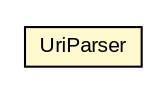 #!/usr/local/bin/dot
#
# Class diagram 
# Generated by UMLGraph version R5_6-24-gf6e263 (http://www.umlgraph.org/)
#

digraph G {
	edge [fontname="arial",fontsize=10,labelfontname="arial",labelfontsize=10];
	node [fontname="arial",fontsize=10,shape=plaintext];
	nodesep=0.25;
	ranksep=0.5;
	rankdir=LR;
	// io.reinert.requestor.uri.UriParser
	c14990 [label=<<table title="io.reinert.requestor.uri.UriParser" border="0" cellborder="1" cellspacing="0" cellpadding="2" port="p" bgcolor="lemonChiffon" href="./UriParser.html">
		<tr><td><table border="0" cellspacing="0" cellpadding="1">
<tr><td align="center" balign="center"> UriParser </td></tr>
		</table></td></tr>
		</table>>, URL="./UriParser.html", fontname="arial", fontcolor="black", fontsize=10.0];
}

